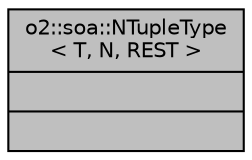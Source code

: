digraph "o2::soa::NTupleType&lt; T, N, REST &gt;"
{
 // INTERACTIVE_SVG=YES
  bgcolor="transparent";
  edge [fontname="Helvetica",fontsize="10",labelfontname="Helvetica",labelfontsize="10"];
  node [fontname="Helvetica",fontsize="10",shape=record];
  Node3 [label="{o2::soa::NTupleType\l\< T, N, REST \>\n||}",height=0.2,width=0.4,color="black", fillcolor="grey75", style="filled", fontcolor="black"];
}
